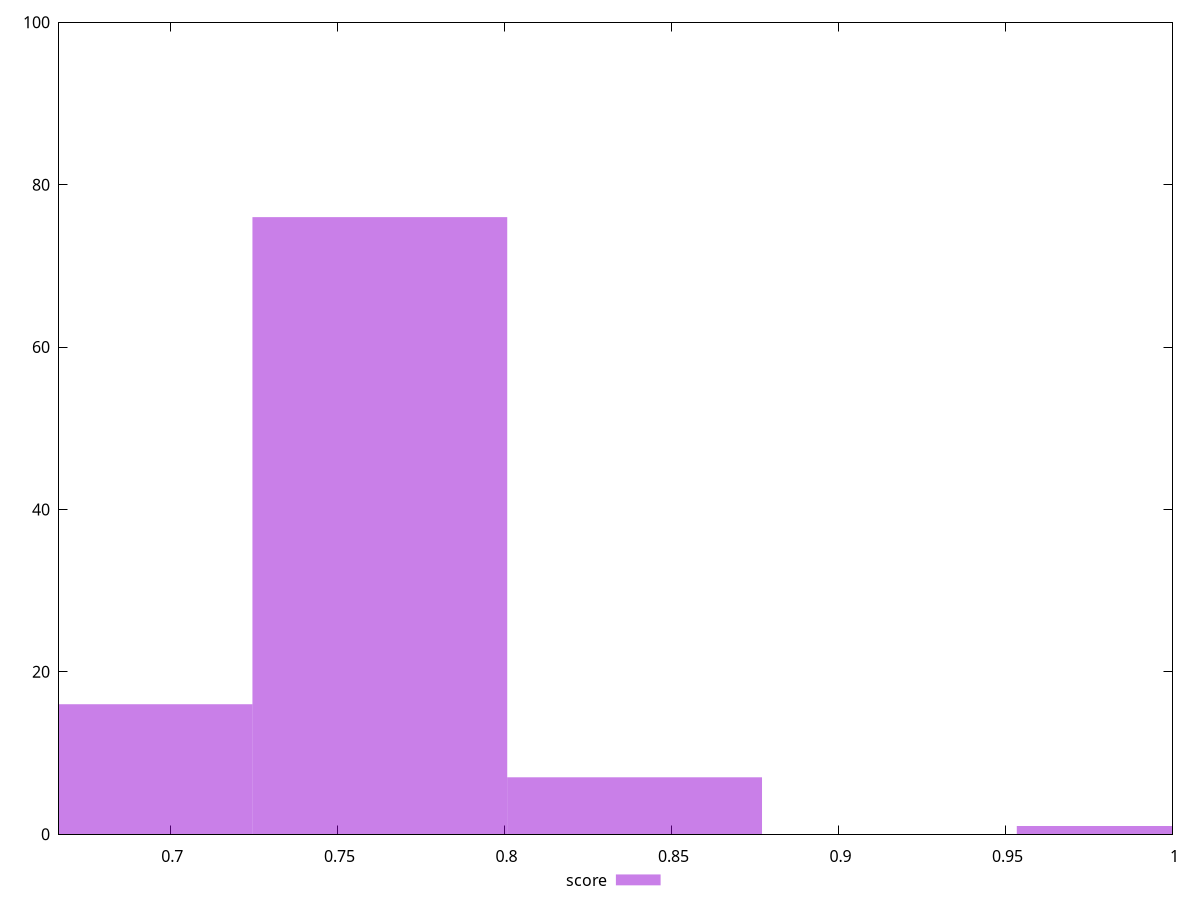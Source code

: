 reset

$score <<EOF
0.9915236438671307 1
0.838981544810649 7
0.6864394457541674 16
0.7627104952824082 76
EOF

set key outside below
set boxwidth 0.07627104952824082
set xrange [0.6666666666666666:1]
set yrange [0:100]
set style fill transparent solid 0.5 noborder
set terminal svg size 640, 490 enhanced background rgb 'white'
set output "report_00007_2020-12-11T15:55:29.892Z/unminified-css/samples/pages/score/histogram.svg"

plot $score title "score" with boxes

reset
